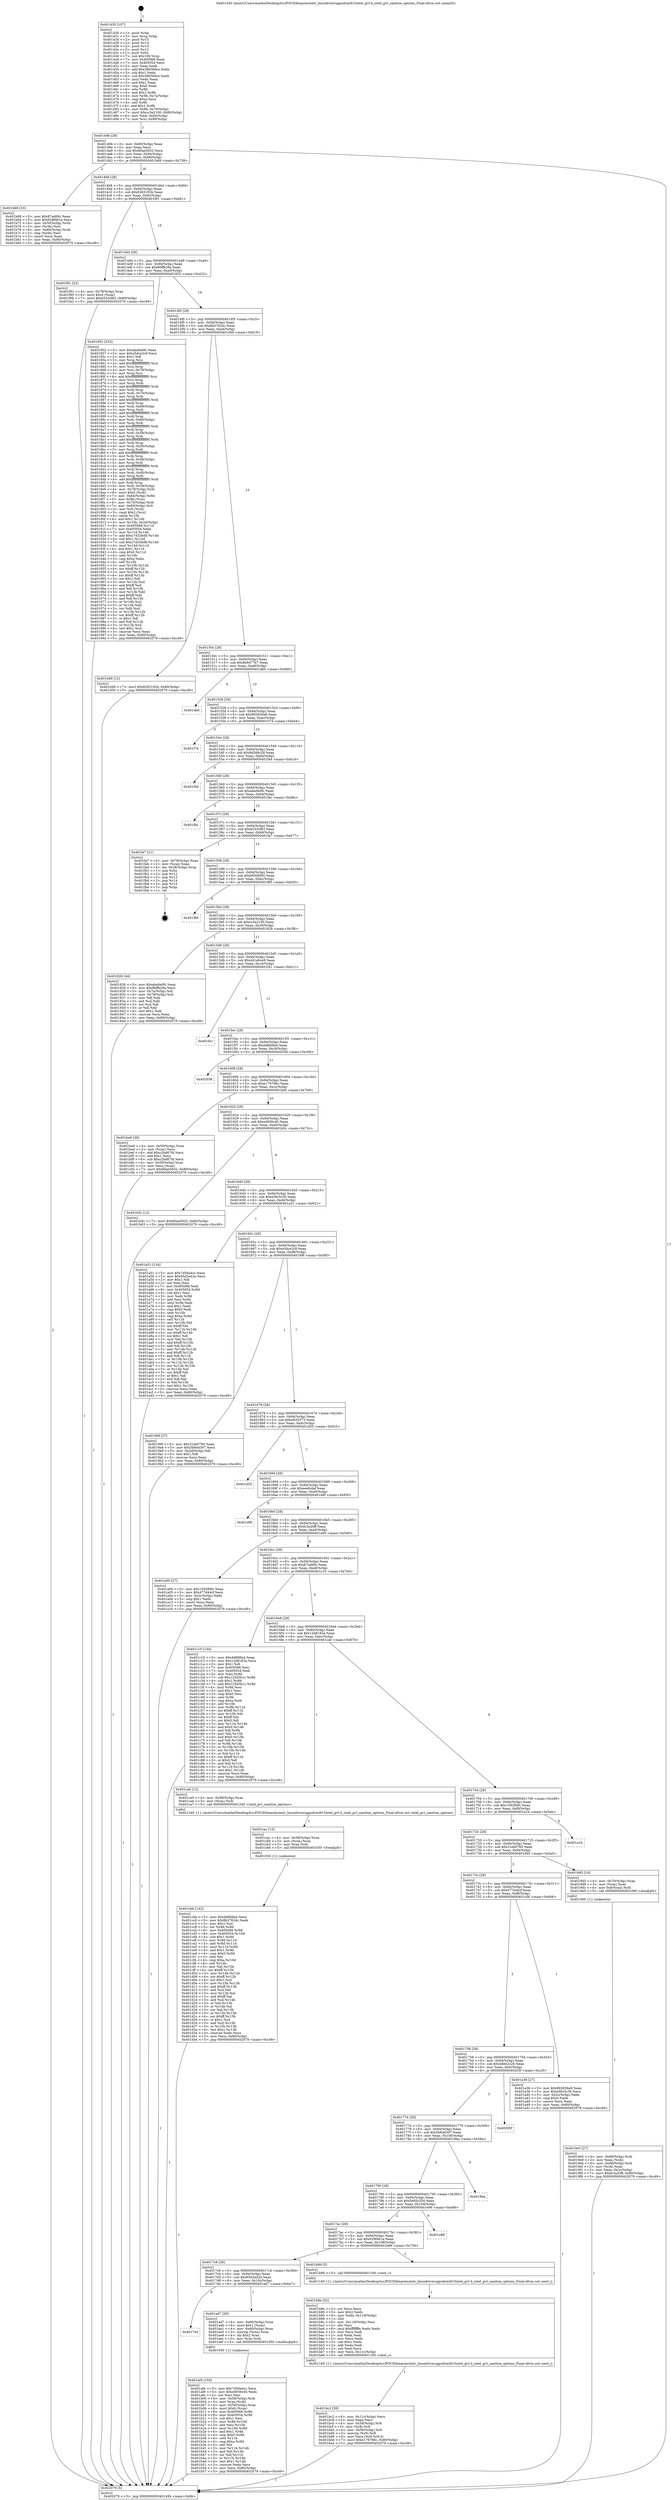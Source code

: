 digraph "0x401430" {
  label = "0x401430 (/mnt/c/Users/mathe/Desktop/tcc/POCII/binaries/extr_linuxdriversgpudrmi915intel_gvt.h_intel_gvt_sanitize_options_Final-ollvm.out::main(0))"
  labelloc = "t"
  node[shape=record]

  Entry [label="",width=0.3,height=0.3,shape=circle,fillcolor=black,style=filled]
  "0x40149b" [label="{
     0x40149b [29]\l
     | [instrs]\l
     &nbsp;&nbsp;0x40149b \<+3\>: mov -0x80(%rbp),%eax\l
     &nbsp;&nbsp;0x40149e \<+2\>: mov %eax,%ecx\l
     &nbsp;&nbsp;0x4014a0 \<+6\>: sub $0x80ae5932,%ecx\l
     &nbsp;&nbsp;0x4014a6 \<+6\>: mov %eax,-0x94(%rbp)\l
     &nbsp;&nbsp;0x4014ac \<+6\>: mov %ecx,-0x98(%rbp)\l
     &nbsp;&nbsp;0x4014b2 \<+6\>: je 0000000000401b68 \<main+0x738\>\l
  }"]
  "0x401b68" [label="{
     0x401b68 [33]\l
     | [instrs]\l
     &nbsp;&nbsp;0x401b68 \<+5\>: mov $0x87ad69c,%eax\l
     &nbsp;&nbsp;0x401b6d \<+5\>: mov $0x629f461a,%ecx\l
     &nbsp;&nbsp;0x401b72 \<+4\>: mov -0x50(%rbp),%rdx\l
     &nbsp;&nbsp;0x401b76 \<+2\>: mov (%rdx),%esi\l
     &nbsp;&nbsp;0x401b78 \<+4\>: mov -0x60(%rbp),%rdx\l
     &nbsp;&nbsp;0x401b7c \<+2\>: cmp (%rdx),%esi\l
     &nbsp;&nbsp;0x401b7e \<+3\>: cmovl %ecx,%eax\l
     &nbsp;&nbsp;0x401b81 \<+3\>: mov %eax,-0x80(%rbp)\l
     &nbsp;&nbsp;0x401b84 \<+5\>: jmp 0000000000402079 \<main+0xc49\>\l
  }"]
  "0x4014b8" [label="{
     0x4014b8 [28]\l
     | [instrs]\l
     &nbsp;&nbsp;0x4014b8 \<+5\>: jmp 00000000004014bd \<main+0x8d\>\l
     &nbsp;&nbsp;0x4014bd \<+6\>: mov -0x94(%rbp),%eax\l
     &nbsp;&nbsp;0x4014c3 \<+5\>: sub $0x8283192b,%eax\l
     &nbsp;&nbsp;0x4014c8 \<+6\>: mov %eax,-0x9c(%rbp)\l
     &nbsp;&nbsp;0x4014ce \<+6\>: je 0000000000401f91 \<main+0xb61\>\l
  }"]
  Exit [label="",width=0.3,height=0.3,shape=circle,fillcolor=black,style=filled,peripheries=2]
  "0x401f91" [label="{
     0x401f91 [22]\l
     | [instrs]\l
     &nbsp;&nbsp;0x401f91 \<+4\>: mov -0x78(%rbp),%rax\l
     &nbsp;&nbsp;0x401f95 \<+6\>: movl $0x0,(%rax)\l
     &nbsp;&nbsp;0x401f9b \<+7\>: movl $0xb533cf63,-0x80(%rbp)\l
     &nbsp;&nbsp;0x401fa2 \<+5\>: jmp 0000000000402079 \<main+0xc49\>\l
  }"]
  "0x4014d4" [label="{
     0x4014d4 [28]\l
     | [instrs]\l
     &nbsp;&nbsp;0x4014d4 \<+5\>: jmp 00000000004014d9 \<main+0xa9\>\l
     &nbsp;&nbsp;0x4014d9 \<+6\>: mov -0x94(%rbp),%eax\l
     &nbsp;&nbsp;0x4014df \<+5\>: sub $0x86ffb28a,%eax\l
     &nbsp;&nbsp;0x4014e4 \<+6\>: mov %eax,-0xa0(%rbp)\l
     &nbsp;&nbsp;0x4014ea \<+6\>: je 0000000000401852 \<main+0x422\>\l
  }"]
  "0x401cbb" [label="{
     0x401cbb [142]\l
     | [instrs]\l
     &nbsp;&nbsp;0x401cbb \<+5\>: mov $0xdd6fdfa4,%ecx\l
     &nbsp;&nbsp;0x401cc0 \<+5\>: mov $0x8b37624c,%edx\l
     &nbsp;&nbsp;0x401cc5 \<+3\>: mov $0x1,%sil\l
     &nbsp;&nbsp;0x401cc8 \<+3\>: xor %r8d,%r8d\l
     &nbsp;&nbsp;0x401ccb \<+8\>: mov 0x405068,%r9d\l
     &nbsp;&nbsp;0x401cd3 \<+8\>: mov 0x405054,%r10d\l
     &nbsp;&nbsp;0x401cdb \<+4\>: sub $0x1,%r8d\l
     &nbsp;&nbsp;0x401cdf \<+3\>: mov %r9d,%r11d\l
     &nbsp;&nbsp;0x401ce2 \<+3\>: add %r8d,%r11d\l
     &nbsp;&nbsp;0x401ce5 \<+4\>: imul %r11d,%r9d\l
     &nbsp;&nbsp;0x401ce9 \<+4\>: and $0x1,%r9d\l
     &nbsp;&nbsp;0x401ced \<+4\>: cmp $0x0,%r9d\l
     &nbsp;&nbsp;0x401cf1 \<+3\>: sete %bl\l
     &nbsp;&nbsp;0x401cf4 \<+4\>: cmp $0xa,%r10d\l
     &nbsp;&nbsp;0x401cf8 \<+4\>: setl %r14b\l
     &nbsp;&nbsp;0x401cfc \<+3\>: mov %bl,%r15b\l
     &nbsp;&nbsp;0x401cff \<+4\>: xor $0xff,%r15b\l
     &nbsp;&nbsp;0x401d03 \<+3\>: mov %r14b,%r12b\l
     &nbsp;&nbsp;0x401d06 \<+4\>: xor $0xff,%r12b\l
     &nbsp;&nbsp;0x401d0a \<+4\>: xor $0x1,%sil\l
     &nbsp;&nbsp;0x401d0e \<+3\>: mov %r15b,%r13b\l
     &nbsp;&nbsp;0x401d11 \<+4\>: and $0xff,%r13b\l
     &nbsp;&nbsp;0x401d15 \<+3\>: and %sil,%bl\l
     &nbsp;&nbsp;0x401d18 \<+3\>: mov %r12b,%al\l
     &nbsp;&nbsp;0x401d1b \<+2\>: and $0xff,%al\l
     &nbsp;&nbsp;0x401d1d \<+3\>: and %sil,%r14b\l
     &nbsp;&nbsp;0x401d20 \<+3\>: or %bl,%r13b\l
     &nbsp;&nbsp;0x401d23 \<+3\>: or %r14b,%al\l
     &nbsp;&nbsp;0x401d26 \<+3\>: xor %al,%r13b\l
     &nbsp;&nbsp;0x401d29 \<+3\>: or %r12b,%r15b\l
     &nbsp;&nbsp;0x401d2c \<+4\>: xor $0xff,%r15b\l
     &nbsp;&nbsp;0x401d30 \<+4\>: or $0x1,%sil\l
     &nbsp;&nbsp;0x401d34 \<+3\>: and %sil,%r15b\l
     &nbsp;&nbsp;0x401d37 \<+3\>: or %r15b,%r13b\l
     &nbsp;&nbsp;0x401d3a \<+4\>: test $0x1,%r13b\l
     &nbsp;&nbsp;0x401d3e \<+3\>: cmovne %edx,%ecx\l
     &nbsp;&nbsp;0x401d41 \<+3\>: mov %ecx,-0x80(%rbp)\l
     &nbsp;&nbsp;0x401d44 \<+5\>: jmp 0000000000402079 \<main+0xc49\>\l
  }"]
  "0x401852" [label="{
     0x401852 [333]\l
     | [instrs]\l
     &nbsp;&nbsp;0x401852 \<+5\>: mov $0xaba9a0fc,%eax\l
     &nbsp;&nbsp;0x401857 \<+5\>: mov $0xe5dce2c9,%ecx\l
     &nbsp;&nbsp;0x40185c \<+2\>: mov $0x1,%dl\l
     &nbsp;&nbsp;0x40185e \<+3\>: mov %rsp,%rsi\l
     &nbsp;&nbsp;0x401861 \<+4\>: add $0xfffffffffffffff0,%rsi\l
     &nbsp;&nbsp;0x401865 \<+3\>: mov %rsi,%rsp\l
     &nbsp;&nbsp;0x401868 \<+4\>: mov %rsi,-0x78(%rbp)\l
     &nbsp;&nbsp;0x40186c \<+3\>: mov %rsp,%rsi\l
     &nbsp;&nbsp;0x40186f \<+4\>: add $0xfffffffffffffff0,%rsi\l
     &nbsp;&nbsp;0x401873 \<+3\>: mov %rsi,%rsp\l
     &nbsp;&nbsp;0x401876 \<+3\>: mov %rsp,%rdi\l
     &nbsp;&nbsp;0x401879 \<+4\>: add $0xfffffffffffffff0,%rdi\l
     &nbsp;&nbsp;0x40187d \<+3\>: mov %rdi,%rsp\l
     &nbsp;&nbsp;0x401880 \<+4\>: mov %rdi,-0x70(%rbp)\l
     &nbsp;&nbsp;0x401884 \<+3\>: mov %rsp,%rdi\l
     &nbsp;&nbsp;0x401887 \<+4\>: add $0xfffffffffffffff0,%rdi\l
     &nbsp;&nbsp;0x40188b \<+3\>: mov %rdi,%rsp\l
     &nbsp;&nbsp;0x40188e \<+4\>: mov %rdi,-0x68(%rbp)\l
     &nbsp;&nbsp;0x401892 \<+3\>: mov %rsp,%rdi\l
     &nbsp;&nbsp;0x401895 \<+4\>: add $0xfffffffffffffff0,%rdi\l
     &nbsp;&nbsp;0x401899 \<+3\>: mov %rdi,%rsp\l
     &nbsp;&nbsp;0x40189c \<+4\>: mov %rdi,-0x60(%rbp)\l
     &nbsp;&nbsp;0x4018a0 \<+3\>: mov %rsp,%rdi\l
     &nbsp;&nbsp;0x4018a3 \<+4\>: add $0xfffffffffffffff0,%rdi\l
     &nbsp;&nbsp;0x4018a7 \<+3\>: mov %rdi,%rsp\l
     &nbsp;&nbsp;0x4018aa \<+4\>: mov %rdi,-0x58(%rbp)\l
     &nbsp;&nbsp;0x4018ae \<+3\>: mov %rsp,%rdi\l
     &nbsp;&nbsp;0x4018b1 \<+4\>: add $0xfffffffffffffff0,%rdi\l
     &nbsp;&nbsp;0x4018b5 \<+3\>: mov %rdi,%rsp\l
     &nbsp;&nbsp;0x4018b8 \<+4\>: mov %rdi,-0x50(%rbp)\l
     &nbsp;&nbsp;0x4018bc \<+3\>: mov %rsp,%rdi\l
     &nbsp;&nbsp;0x4018bf \<+4\>: add $0xfffffffffffffff0,%rdi\l
     &nbsp;&nbsp;0x4018c3 \<+3\>: mov %rdi,%rsp\l
     &nbsp;&nbsp;0x4018c6 \<+4\>: mov %rdi,-0x48(%rbp)\l
     &nbsp;&nbsp;0x4018ca \<+3\>: mov %rsp,%rdi\l
     &nbsp;&nbsp;0x4018cd \<+4\>: add $0xfffffffffffffff0,%rdi\l
     &nbsp;&nbsp;0x4018d1 \<+3\>: mov %rdi,%rsp\l
     &nbsp;&nbsp;0x4018d4 \<+4\>: mov %rdi,-0x40(%rbp)\l
     &nbsp;&nbsp;0x4018d8 \<+3\>: mov %rsp,%rdi\l
     &nbsp;&nbsp;0x4018db \<+4\>: add $0xfffffffffffffff0,%rdi\l
     &nbsp;&nbsp;0x4018df \<+3\>: mov %rdi,%rsp\l
     &nbsp;&nbsp;0x4018e2 \<+4\>: mov %rdi,-0x38(%rbp)\l
     &nbsp;&nbsp;0x4018e6 \<+4\>: mov -0x78(%rbp),%rdi\l
     &nbsp;&nbsp;0x4018ea \<+6\>: movl $0x0,(%rdi)\l
     &nbsp;&nbsp;0x4018f0 \<+7\>: mov -0x84(%rbp),%r8d\l
     &nbsp;&nbsp;0x4018f7 \<+3\>: mov %r8d,(%rsi)\l
     &nbsp;&nbsp;0x4018fa \<+4\>: mov -0x70(%rbp),%rdi\l
     &nbsp;&nbsp;0x4018fe \<+7\>: mov -0x90(%rbp),%r9\l
     &nbsp;&nbsp;0x401905 \<+3\>: mov %r9,(%rdi)\l
     &nbsp;&nbsp;0x401908 \<+3\>: cmpl $0x2,(%rsi)\l
     &nbsp;&nbsp;0x40190b \<+4\>: setne %r10b\l
     &nbsp;&nbsp;0x40190f \<+4\>: and $0x1,%r10b\l
     &nbsp;&nbsp;0x401913 \<+4\>: mov %r10b,-0x2d(%rbp)\l
     &nbsp;&nbsp;0x401917 \<+8\>: mov 0x405068,%r11d\l
     &nbsp;&nbsp;0x40191f \<+7\>: mov 0x405054,%ebx\l
     &nbsp;&nbsp;0x401926 \<+3\>: mov %r11d,%r14d\l
     &nbsp;&nbsp;0x401929 \<+7\>: add $0xc7d33bd8,%r14d\l
     &nbsp;&nbsp;0x401930 \<+4\>: sub $0x1,%r14d\l
     &nbsp;&nbsp;0x401934 \<+7\>: sub $0xc7d33bd8,%r14d\l
     &nbsp;&nbsp;0x40193b \<+4\>: imul %r14d,%r11d\l
     &nbsp;&nbsp;0x40193f \<+4\>: and $0x1,%r11d\l
     &nbsp;&nbsp;0x401943 \<+4\>: cmp $0x0,%r11d\l
     &nbsp;&nbsp;0x401947 \<+4\>: sete %r10b\l
     &nbsp;&nbsp;0x40194b \<+3\>: cmp $0xa,%ebx\l
     &nbsp;&nbsp;0x40194e \<+4\>: setl %r15b\l
     &nbsp;&nbsp;0x401952 \<+3\>: mov %r10b,%r12b\l
     &nbsp;&nbsp;0x401955 \<+4\>: xor $0xff,%r12b\l
     &nbsp;&nbsp;0x401959 \<+3\>: mov %r15b,%r13b\l
     &nbsp;&nbsp;0x40195c \<+4\>: xor $0xff,%r13b\l
     &nbsp;&nbsp;0x401960 \<+3\>: xor $0x1,%dl\l
     &nbsp;&nbsp;0x401963 \<+3\>: mov %r12b,%sil\l
     &nbsp;&nbsp;0x401966 \<+4\>: and $0xff,%sil\l
     &nbsp;&nbsp;0x40196a \<+3\>: and %dl,%r10b\l
     &nbsp;&nbsp;0x40196d \<+3\>: mov %r13b,%dil\l
     &nbsp;&nbsp;0x401970 \<+4\>: and $0xff,%dil\l
     &nbsp;&nbsp;0x401974 \<+3\>: and %dl,%r15b\l
     &nbsp;&nbsp;0x401977 \<+3\>: or %r10b,%sil\l
     &nbsp;&nbsp;0x40197a \<+3\>: or %r15b,%dil\l
     &nbsp;&nbsp;0x40197d \<+3\>: xor %dil,%sil\l
     &nbsp;&nbsp;0x401980 \<+3\>: or %r13b,%r12b\l
     &nbsp;&nbsp;0x401983 \<+4\>: xor $0xff,%r12b\l
     &nbsp;&nbsp;0x401987 \<+3\>: or $0x1,%dl\l
     &nbsp;&nbsp;0x40198a \<+3\>: and %dl,%r12b\l
     &nbsp;&nbsp;0x40198d \<+3\>: or %r12b,%sil\l
     &nbsp;&nbsp;0x401990 \<+4\>: test $0x1,%sil\l
     &nbsp;&nbsp;0x401994 \<+3\>: cmovne %ecx,%eax\l
     &nbsp;&nbsp;0x401997 \<+3\>: mov %eax,-0x80(%rbp)\l
     &nbsp;&nbsp;0x40199a \<+5\>: jmp 0000000000402079 \<main+0xc49\>\l
  }"]
  "0x4014f0" [label="{
     0x4014f0 [28]\l
     | [instrs]\l
     &nbsp;&nbsp;0x4014f0 \<+5\>: jmp 00000000004014f5 \<main+0xc5\>\l
     &nbsp;&nbsp;0x4014f5 \<+6\>: mov -0x94(%rbp),%eax\l
     &nbsp;&nbsp;0x4014fb \<+5\>: sub $0x8b37624c,%eax\l
     &nbsp;&nbsp;0x401500 \<+6\>: mov %eax,-0xa4(%rbp)\l
     &nbsp;&nbsp;0x401506 \<+6\>: je 0000000000401d49 \<main+0x919\>\l
  }"]
  "0x401cac" [label="{
     0x401cac [15]\l
     | [instrs]\l
     &nbsp;&nbsp;0x401cac \<+4\>: mov -0x58(%rbp),%rax\l
     &nbsp;&nbsp;0x401cb0 \<+3\>: mov (%rax),%rax\l
     &nbsp;&nbsp;0x401cb3 \<+3\>: mov %rax,%rdi\l
     &nbsp;&nbsp;0x401cb6 \<+5\>: call 0000000000401030 \<free@plt\>\l
     | [calls]\l
     &nbsp;&nbsp;0x401030 \{1\} (unknown)\l
  }"]
  "0x401d49" [label="{
     0x401d49 [12]\l
     | [instrs]\l
     &nbsp;&nbsp;0x401d49 \<+7\>: movl $0x8283192b,-0x80(%rbp)\l
     &nbsp;&nbsp;0x401d50 \<+5\>: jmp 0000000000402079 \<main+0xc49\>\l
  }"]
  "0x40150c" [label="{
     0x40150c [28]\l
     | [instrs]\l
     &nbsp;&nbsp;0x40150c \<+5\>: jmp 0000000000401511 \<main+0xe1\>\l
     &nbsp;&nbsp;0x401511 \<+6\>: mov -0x94(%rbp),%eax\l
     &nbsp;&nbsp;0x401517 \<+5\>: sub $0x8e9d77b7,%eax\l
     &nbsp;&nbsp;0x40151c \<+6\>: mov %eax,-0xa8(%rbp)\l
     &nbsp;&nbsp;0x401522 \<+6\>: je 0000000000401db0 \<main+0x980\>\l
  }"]
  "0x401bc2" [label="{
     0x401bc2 [39]\l
     | [instrs]\l
     &nbsp;&nbsp;0x401bc2 \<+6\>: mov -0x11c(%rbp),%ecx\l
     &nbsp;&nbsp;0x401bc8 \<+3\>: imul %eax,%ecx\l
     &nbsp;&nbsp;0x401bcb \<+4\>: mov -0x58(%rbp),%r8\l
     &nbsp;&nbsp;0x401bcf \<+3\>: mov (%r8),%r8\l
     &nbsp;&nbsp;0x401bd2 \<+4\>: mov -0x50(%rbp),%r9\l
     &nbsp;&nbsp;0x401bd6 \<+3\>: movslq (%r9),%r9\l
     &nbsp;&nbsp;0x401bd9 \<+4\>: mov %ecx,(%r8,%r9,4)\l
     &nbsp;&nbsp;0x401bdd \<+7\>: movl $0xe176786c,-0x80(%rbp)\l
     &nbsp;&nbsp;0x401be4 \<+5\>: jmp 0000000000402079 \<main+0xc49\>\l
  }"]
  "0x401db0" [label="{
     0x401db0\l
  }", style=dashed]
  "0x401528" [label="{
     0x401528 [28]\l
     | [instrs]\l
     &nbsp;&nbsp;0x401528 \<+5\>: jmp 000000000040152d \<main+0xfd\>\l
     &nbsp;&nbsp;0x40152d \<+6\>: mov -0x94(%rbp),%eax\l
     &nbsp;&nbsp;0x401533 \<+5\>: sub $0x992836a9,%eax\l
     &nbsp;&nbsp;0x401538 \<+6\>: mov %eax,-0xac(%rbp)\l
     &nbsp;&nbsp;0x40153e \<+6\>: je 0000000000401f74 \<main+0xb44\>\l
  }"]
  "0x401b8e" [label="{
     0x401b8e [52]\l
     | [instrs]\l
     &nbsp;&nbsp;0x401b8e \<+2\>: xor %ecx,%ecx\l
     &nbsp;&nbsp;0x401b90 \<+5\>: mov $0x2,%edx\l
     &nbsp;&nbsp;0x401b95 \<+6\>: mov %edx,-0x118(%rbp)\l
     &nbsp;&nbsp;0x401b9b \<+1\>: cltd\l
     &nbsp;&nbsp;0x401b9c \<+6\>: mov -0x118(%rbp),%esi\l
     &nbsp;&nbsp;0x401ba2 \<+2\>: idiv %esi\l
     &nbsp;&nbsp;0x401ba4 \<+6\>: imul $0xfffffffe,%edx,%edx\l
     &nbsp;&nbsp;0x401baa \<+2\>: mov %ecx,%edi\l
     &nbsp;&nbsp;0x401bac \<+2\>: sub %edx,%edi\l
     &nbsp;&nbsp;0x401bae \<+2\>: mov %ecx,%edx\l
     &nbsp;&nbsp;0x401bb0 \<+3\>: sub $0x1,%edx\l
     &nbsp;&nbsp;0x401bb3 \<+2\>: add %edx,%edi\l
     &nbsp;&nbsp;0x401bb5 \<+2\>: sub %edi,%ecx\l
     &nbsp;&nbsp;0x401bb7 \<+6\>: mov %ecx,-0x11c(%rbp)\l
     &nbsp;&nbsp;0x401bbd \<+5\>: call 0000000000401160 \<next_i\>\l
     | [calls]\l
     &nbsp;&nbsp;0x401160 \{1\} (/mnt/c/Users/mathe/Desktop/tcc/POCII/binaries/extr_linuxdriversgpudrmi915intel_gvt.h_intel_gvt_sanitize_options_Final-ollvm.out::next_i)\l
  }"]
  "0x401f74" [label="{
     0x401f74\l
  }", style=dashed]
  "0x401544" [label="{
     0x401544 [28]\l
     | [instrs]\l
     &nbsp;&nbsp;0x401544 \<+5\>: jmp 0000000000401549 \<main+0x119\>\l
     &nbsp;&nbsp;0x401549 \<+6\>: mov -0x94(%rbp),%eax\l
     &nbsp;&nbsp;0x40154f \<+5\>: sub $0x9d268c28,%eax\l
     &nbsp;&nbsp;0x401554 \<+6\>: mov %eax,-0xb0(%rbp)\l
     &nbsp;&nbsp;0x40155a \<+6\>: je 0000000000401f4d \<main+0xb1d\>\l
  }"]
  "0x401af4" [label="{
     0x401af4 [104]\l
     | [instrs]\l
     &nbsp;&nbsp;0x401af4 \<+5\>: mov $0x7d56a4cc,%ecx\l
     &nbsp;&nbsp;0x401af9 \<+5\>: mov $0xe4936c40,%edx\l
     &nbsp;&nbsp;0x401afe \<+2\>: xor %esi,%esi\l
     &nbsp;&nbsp;0x401b00 \<+4\>: mov -0x58(%rbp),%rdi\l
     &nbsp;&nbsp;0x401b04 \<+3\>: mov %rax,(%rdi)\l
     &nbsp;&nbsp;0x401b07 \<+4\>: mov -0x50(%rbp),%rax\l
     &nbsp;&nbsp;0x401b0b \<+6\>: movl $0x0,(%rax)\l
     &nbsp;&nbsp;0x401b11 \<+8\>: mov 0x405068,%r8d\l
     &nbsp;&nbsp;0x401b19 \<+8\>: mov 0x405054,%r9d\l
     &nbsp;&nbsp;0x401b21 \<+3\>: sub $0x1,%esi\l
     &nbsp;&nbsp;0x401b24 \<+3\>: mov %r8d,%r10d\l
     &nbsp;&nbsp;0x401b27 \<+3\>: add %esi,%r10d\l
     &nbsp;&nbsp;0x401b2a \<+4\>: imul %r10d,%r8d\l
     &nbsp;&nbsp;0x401b2e \<+4\>: and $0x1,%r8d\l
     &nbsp;&nbsp;0x401b32 \<+4\>: cmp $0x0,%r8d\l
     &nbsp;&nbsp;0x401b36 \<+4\>: sete %r11b\l
     &nbsp;&nbsp;0x401b3a \<+4\>: cmp $0xa,%r9d\l
     &nbsp;&nbsp;0x401b3e \<+3\>: setl %bl\l
     &nbsp;&nbsp;0x401b41 \<+3\>: mov %r11b,%r14b\l
     &nbsp;&nbsp;0x401b44 \<+3\>: and %bl,%r14b\l
     &nbsp;&nbsp;0x401b47 \<+3\>: xor %bl,%r11b\l
     &nbsp;&nbsp;0x401b4a \<+3\>: or %r11b,%r14b\l
     &nbsp;&nbsp;0x401b4d \<+4\>: test $0x1,%r14b\l
     &nbsp;&nbsp;0x401b51 \<+3\>: cmovne %edx,%ecx\l
     &nbsp;&nbsp;0x401b54 \<+3\>: mov %ecx,-0x80(%rbp)\l
     &nbsp;&nbsp;0x401b57 \<+5\>: jmp 0000000000402079 \<main+0xc49\>\l
  }"]
  "0x401f4d" [label="{
     0x401f4d\l
  }", style=dashed]
  "0x401560" [label="{
     0x401560 [28]\l
     | [instrs]\l
     &nbsp;&nbsp;0x401560 \<+5\>: jmp 0000000000401565 \<main+0x135\>\l
     &nbsp;&nbsp;0x401565 \<+6\>: mov -0x94(%rbp),%eax\l
     &nbsp;&nbsp;0x40156b \<+5\>: sub $0xaba9a0fc,%eax\l
     &nbsp;&nbsp;0x401570 \<+6\>: mov %eax,-0xb4(%rbp)\l
     &nbsp;&nbsp;0x401576 \<+6\>: je 0000000000401fbc \<main+0xb8c\>\l
  }"]
  "0x4017e4" [label="{
     0x4017e4\l
  }", style=dashed]
  "0x401fbc" [label="{
     0x401fbc\l
  }", style=dashed]
  "0x40157c" [label="{
     0x40157c [28]\l
     | [instrs]\l
     &nbsp;&nbsp;0x40157c \<+5\>: jmp 0000000000401581 \<main+0x151\>\l
     &nbsp;&nbsp;0x401581 \<+6\>: mov -0x94(%rbp),%eax\l
     &nbsp;&nbsp;0x401587 \<+5\>: sub $0xb533cf63,%eax\l
     &nbsp;&nbsp;0x40158c \<+6\>: mov %eax,-0xb8(%rbp)\l
     &nbsp;&nbsp;0x401592 \<+6\>: je 0000000000401fa7 \<main+0xb77\>\l
  }"]
  "0x401ad7" [label="{
     0x401ad7 [29]\l
     | [instrs]\l
     &nbsp;&nbsp;0x401ad7 \<+4\>: mov -0x60(%rbp),%rax\l
     &nbsp;&nbsp;0x401adb \<+6\>: movl $0x1,(%rax)\l
     &nbsp;&nbsp;0x401ae1 \<+4\>: mov -0x60(%rbp),%rax\l
     &nbsp;&nbsp;0x401ae5 \<+3\>: movslq (%rax),%rax\l
     &nbsp;&nbsp;0x401ae8 \<+4\>: shl $0x2,%rax\l
     &nbsp;&nbsp;0x401aec \<+3\>: mov %rax,%rdi\l
     &nbsp;&nbsp;0x401aef \<+5\>: call 0000000000401050 \<malloc@plt\>\l
     | [calls]\l
     &nbsp;&nbsp;0x401050 \{1\} (unknown)\l
  }"]
  "0x401fa7" [label="{
     0x401fa7 [21]\l
     | [instrs]\l
     &nbsp;&nbsp;0x401fa7 \<+4\>: mov -0x78(%rbp),%rax\l
     &nbsp;&nbsp;0x401fab \<+2\>: mov (%rax),%eax\l
     &nbsp;&nbsp;0x401fad \<+4\>: lea -0x28(%rbp),%rsp\l
     &nbsp;&nbsp;0x401fb1 \<+1\>: pop %rbx\l
     &nbsp;&nbsp;0x401fb2 \<+2\>: pop %r12\l
     &nbsp;&nbsp;0x401fb4 \<+2\>: pop %r13\l
     &nbsp;&nbsp;0x401fb6 \<+2\>: pop %r14\l
     &nbsp;&nbsp;0x401fb8 \<+2\>: pop %r15\l
     &nbsp;&nbsp;0x401fba \<+1\>: pop %rbp\l
     &nbsp;&nbsp;0x401fbb \<+1\>: ret\l
  }"]
  "0x401598" [label="{
     0x401598 [28]\l
     | [instrs]\l
     &nbsp;&nbsp;0x401598 \<+5\>: jmp 000000000040159d \<main+0x16d\>\l
     &nbsp;&nbsp;0x40159d \<+6\>: mov -0x94(%rbp),%eax\l
     &nbsp;&nbsp;0x4015a3 \<+5\>: sub $0xb93f4992,%eax\l
     &nbsp;&nbsp;0x4015a8 \<+6\>: mov %eax,-0xbc(%rbp)\l
     &nbsp;&nbsp;0x4015ae \<+6\>: je 0000000000401f80 \<main+0xb50\>\l
  }"]
  "0x4017c8" [label="{
     0x4017c8 [28]\l
     | [instrs]\l
     &nbsp;&nbsp;0x4017c8 \<+5\>: jmp 00000000004017cd \<main+0x39d\>\l
     &nbsp;&nbsp;0x4017cd \<+6\>: mov -0x94(%rbp),%eax\l
     &nbsp;&nbsp;0x4017d3 \<+5\>: sub $0x65d3a42e,%eax\l
     &nbsp;&nbsp;0x4017d8 \<+6\>: mov %eax,-0x10c(%rbp)\l
     &nbsp;&nbsp;0x4017de \<+6\>: je 0000000000401ad7 \<main+0x6a7\>\l
  }"]
  "0x401f80" [label="{
     0x401f80\l
  }", style=dashed]
  "0x4015b4" [label="{
     0x4015b4 [28]\l
     | [instrs]\l
     &nbsp;&nbsp;0x4015b4 \<+5\>: jmp 00000000004015b9 \<main+0x189\>\l
     &nbsp;&nbsp;0x4015b9 \<+6\>: mov -0x94(%rbp),%eax\l
     &nbsp;&nbsp;0x4015bf \<+5\>: sub $0xcc3e2100,%eax\l
     &nbsp;&nbsp;0x4015c4 \<+6\>: mov %eax,-0xc0(%rbp)\l
     &nbsp;&nbsp;0x4015ca \<+6\>: je 0000000000401826 \<main+0x3f6\>\l
  }"]
  "0x401b89" [label="{
     0x401b89 [5]\l
     | [instrs]\l
     &nbsp;&nbsp;0x401b89 \<+5\>: call 0000000000401160 \<next_i\>\l
     | [calls]\l
     &nbsp;&nbsp;0x401160 \{1\} (/mnt/c/Users/mathe/Desktop/tcc/POCII/binaries/extr_linuxdriversgpudrmi915intel_gvt.h_intel_gvt_sanitize_options_Final-ollvm.out::next_i)\l
  }"]
  "0x401826" [label="{
     0x401826 [44]\l
     | [instrs]\l
     &nbsp;&nbsp;0x401826 \<+5\>: mov $0xaba9a0fc,%eax\l
     &nbsp;&nbsp;0x40182b \<+5\>: mov $0x86ffb28a,%ecx\l
     &nbsp;&nbsp;0x401830 \<+3\>: mov -0x7a(%rbp),%dl\l
     &nbsp;&nbsp;0x401833 \<+4\>: mov -0x79(%rbp),%sil\l
     &nbsp;&nbsp;0x401837 \<+3\>: mov %dl,%dil\l
     &nbsp;&nbsp;0x40183a \<+3\>: and %sil,%dil\l
     &nbsp;&nbsp;0x40183d \<+3\>: xor %sil,%dl\l
     &nbsp;&nbsp;0x401840 \<+3\>: or %dl,%dil\l
     &nbsp;&nbsp;0x401843 \<+4\>: test $0x1,%dil\l
     &nbsp;&nbsp;0x401847 \<+3\>: cmovne %ecx,%eax\l
     &nbsp;&nbsp;0x40184a \<+3\>: mov %eax,-0x80(%rbp)\l
     &nbsp;&nbsp;0x40184d \<+5\>: jmp 0000000000402079 \<main+0xc49\>\l
  }"]
  "0x4015d0" [label="{
     0x4015d0 [28]\l
     | [instrs]\l
     &nbsp;&nbsp;0x4015d0 \<+5\>: jmp 00000000004015d5 \<main+0x1a5\>\l
     &nbsp;&nbsp;0x4015d5 \<+6\>: mov -0x94(%rbp),%eax\l
     &nbsp;&nbsp;0x4015db \<+5\>: sub $0xd41e6ce9,%eax\l
     &nbsp;&nbsp;0x4015e0 \<+6\>: mov %eax,-0xc4(%rbp)\l
     &nbsp;&nbsp;0x4015e6 \<+6\>: je 0000000000401f41 \<main+0xb11\>\l
  }"]
  "0x402079" [label="{
     0x402079 [5]\l
     | [instrs]\l
     &nbsp;&nbsp;0x402079 \<+5\>: jmp 000000000040149b \<main+0x6b\>\l
  }"]
  "0x401430" [label="{
     0x401430 [107]\l
     | [instrs]\l
     &nbsp;&nbsp;0x401430 \<+1\>: push %rbp\l
     &nbsp;&nbsp;0x401431 \<+3\>: mov %rsp,%rbp\l
     &nbsp;&nbsp;0x401434 \<+2\>: push %r15\l
     &nbsp;&nbsp;0x401436 \<+2\>: push %r14\l
     &nbsp;&nbsp;0x401438 \<+2\>: push %r13\l
     &nbsp;&nbsp;0x40143a \<+2\>: push %r12\l
     &nbsp;&nbsp;0x40143c \<+1\>: push %rbx\l
     &nbsp;&nbsp;0x40143d \<+7\>: sub $0x108,%rsp\l
     &nbsp;&nbsp;0x401444 \<+7\>: mov 0x405068,%eax\l
     &nbsp;&nbsp;0x40144b \<+7\>: mov 0x405054,%ecx\l
     &nbsp;&nbsp;0x401452 \<+2\>: mov %eax,%edx\l
     &nbsp;&nbsp;0x401454 \<+6\>: add $0x38836dce,%edx\l
     &nbsp;&nbsp;0x40145a \<+3\>: sub $0x1,%edx\l
     &nbsp;&nbsp;0x40145d \<+6\>: sub $0x38836dce,%edx\l
     &nbsp;&nbsp;0x401463 \<+3\>: imul %edx,%eax\l
     &nbsp;&nbsp;0x401466 \<+3\>: and $0x1,%eax\l
     &nbsp;&nbsp;0x401469 \<+3\>: cmp $0x0,%eax\l
     &nbsp;&nbsp;0x40146c \<+4\>: sete %r8b\l
     &nbsp;&nbsp;0x401470 \<+4\>: and $0x1,%r8b\l
     &nbsp;&nbsp;0x401474 \<+4\>: mov %r8b,-0x7a(%rbp)\l
     &nbsp;&nbsp;0x401478 \<+3\>: cmp $0xa,%ecx\l
     &nbsp;&nbsp;0x40147b \<+4\>: setl %r8b\l
     &nbsp;&nbsp;0x40147f \<+4\>: and $0x1,%r8b\l
     &nbsp;&nbsp;0x401483 \<+4\>: mov %r8b,-0x79(%rbp)\l
     &nbsp;&nbsp;0x401487 \<+7\>: movl $0xcc3e2100,-0x80(%rbp)\l
     &nbsp;&nbsp;0x40148e \<+6\>: mov %edi,-0x84(%rbp)\l
     &nbsp;&nbsp;0x401494 \<+7\>: mov %rsi,-0x90(%rbp)\l
  }"]
  "0x4017ac" [label="{
     0x4017ac [28]\l
     | [instrs]\l
     &nbsp;&nbsp;0x4017ac \<+5\>: jmp 00000000004017b1 \<main+0x381\>\l
     &nbsp;&nbsp;0x4017b1 \<+6\>: mov -0x94(%rbp),%eax\l
     &nbsp;&nbsp;0x4017b7 \<+5\>: sub $0x629f461a,%eax\l
     &nbsp;&nbsp;0x4017bc \<+6\>: mov %eax,-0x108(%rbp)\l
     &nbsp;&nbsp;0x4017c2 \<+6\>: je 0000000000401b89 \<main+0x759\>\l
  }"]
  "0x401e96" [label="{
     0x401e96\l
  }", style=dashed]
  "0x401f41" [label="{
     0x401f41\l
  }", style=dashed]
  "0x4015ec" [label="{
     0x4015ec [28]\l
     | [instrs]\l
     &nbsp;&nbsp;0x4015ec \<+5\>: jmp 00000000004015f1 \<main+0x1c1\>\l
     &nbsp;&nbsp;0x4015f1 \<+6\>: mov -0x94(%rbp),%eax\l
     &nbsp;&nbsp;0x4015f7 \<+5\>: sub $0xdd6fdfa4,%eax\l
     &nbsp;&nbsp;0x4015fc \<+6\>: mov %eax,-0xc8(%rbp)\l
     &nbsp;&nbsp;0x401602 \<+6\>: je 0000000000402038 \<main+0xc08\>\l
  }"]
  "0x401790" [label="{
     0x401790 [28]\l
     | [instrs]\l
     &nbsp;&nbsp;0x401790 \<+5\>: jmp 0000000000401795 \<main+0x365\>\l
     &nbsp;&nbsp;0x401795 \<+6\>: mov -0x94(%rbp),%eax\l
     &nbsp;&nbsp;0x40179b \<+5\>: sub $0x5e85c554,%eax\l
     &nbsp;&nbsp;0x4017a0 \<+6\>: mov %eax,-0x104(%rbp)\l
     &nbsp;&nbsp;0x4017a6 \<+6\>: je 0000000000401e96 \<main+0xa66\>\l
  }"]
  "0x402038" [label="{
     0x402038\l
  }", style=dashed]
  "0x401608" [label="{
     0x401608 [28]\l
     | [instrs]\l
     &nbsp;&nbsp;0x401608 \<+5\>: jmp 000000000040160d \<main+0x1dd\>\l
     &nbsp;&nbsp;0x40160d \<+6\>: mov -0x94(%rbp),%eax\l
     &nbsp;&nbsp;0x401613 \<+5\>: sub $0xe176786c,%eax\l
     &nbsp;&nbsp;0x401618 \<+6\>: mov %eax,-0xcc(%rbp)\l
     &nbsp;&nbsp;0x40161e \<+6\>: je 0000000000401be9 \<main+0x7b9\>\l
  }"]
  "0x4019ba" [label="{
     0x4019ba\l
  }", style=dashed]
  "0x401be9" [label="{
     0x401be9 [39]\l
     | [instrs]\l
     &nbsp;&nbsp;0x401be9 \<+4\>: mov -0x50(%rbp),%rax\l
     &nbsp;&nbsp;0x401bed \<+2\>: mov (%rax),%ecx\l
     &nbsp;&nbsp;0x401bef \<+6\>: add $0xc2bd67fd,%ecx\l
     &nbsp;&nbsp;0x401bf5 \<+3\>: add $0x1,%ecx\l
     &nbsp;&nbsp;0x401bf8 \<+6\>: sub $0xc2bd67fd,%ecx\l
     &nbsp;&nbsp;0x401bfe \<+4\>: mov -0x50(%rbp),%rax\l
     &nbsp;&nbsp;0x401c02 \<+2\>: mov %ecx,(%rax)\l
     &nbsp;&nbsp;0x401c04 \<+7\>: movl $0x80ae5932,-0x80(%rbp)\l
     &nbsp;&nbsp;0x401c0b \<+5\>: jmp 0000000000402079 \<main+0xc49\>\l
  }"]
  "0x401624" [label="{
     0x401624 [28]\l
     | [instrs]\l
     &nbsp;&nbsp;0x401624 \<+5\>: jmp 0000000000401629 \<main+0x1f9\>\l
     &nbsp;&nbsp;0x401629 \<+6\>: mov -0x94(%rbp),%eax\l
     &nbsp;&nbsp;0x40162f \<+5\>: sub $0xe4936c40,%eax\l
     &nbsp;&nbsp;0x401634 \<+6\>: mov %eax,-0xd0(%rbp)\l
     &nbsp;&nbsp;0x40163a \<+6\>: je 0000000000401b5c \<main+0x72c\>\l
  }"]
  "0x401774" [label="{
     0x401774 [28]\l
     | [instrs]\l
     &nbsp;&nbsp;0x401774 \<+5\>: jmp 0000000000401779 \<main+0x349\>\l
     &nbsp;&nbsp;0x401779 \<+6\>: mov -0x94(%rbp),%eax\l
     &nbsp;&nbsp;0x40177f \<+5\>: sub $0x5b84d307,%eax\l
     &nbsp;&nbsp;0x401784 \<+6\>: mov %eax,-0x100(%rbp)\l
     &nbsp;&nbsp;0x40178a \<+6\>: je 00000000004019ba \<main+0x58a\>\l
  }"]
  "0x401b5c" [label="{
     0x401b5c [12]\l
     | [instrs]\l
     &nbsp;&nbsp;0x401b5c \<+7\>: movl $0x80ae5932,-0x80(%rbp)\l
     &nbsp;&nbsp;0x401b63 \<+5\>: jmp 0000000000402079 \<main+0xc49\>\l
  }"]
  "0x401640" [label="{
     0x401640 [28]\l
     | [instrs]\l
     &nbsp;&nbsp;0x401640 \<+5\>: jmp 0000000000401645 \<main+0x215\>\l
     &nbsp;&nbsp;0x401645 \<+6\>: mov -0x94(%rbp),%eax\l
     &nbsp;&nbsp;0x40164b \<+5\>: sub $0xe58c5c30,%eax\l
     &nbsp;&nbsp;0x401650 \<+6\>: mov %eax,-0xd4(%rbp)\l
     &nbsp;&nbsp;0x401656 \<+6\>: je 0000000000401a51 \<main+0x621\>\l
  }"]
  "0x40205f" [label="{
     0x40205f\l
  }", style=dashed]
  "0x401a51" [label="{
     0x401a51 [134]\l
     | [instrs]\l
     &nbsp;&nbsp;0x401a51 \<+5\>: mov $0x7d56a4cc,%eax\l
     &nbsp;&nbsp;0x401a56 \<+5\>: mov $0x65d3a42e,%ecx\l
     &nbsp;&nbsp;0x401a5b \<+2\>: mov $0x1,%dl\l
     &nbsp;&nbsp;0x401a5d \<+2\>: xor %esi,%esi\l
     &nbsp;&nbsp;0x401a5f \<+7\>: mov 0x405068,%edi\l
     &nbsp;&nbsp;0x401a66 \<+8\>: mov 0x405054,%r8d\l
     &nbsp;&nbsp;0x401a6e \<+3\>: sub $0x1,%esi\l
     &nbsp;&nbsp;0x401a71 \<+3\>: mov %edi,%r9d\l
     &nbsp;&nbsp;0x401a74 \<+3\>: add %esi,%r9d\l
     &nbsp;&nbsp;0x401a77 \<+4\>: imul %r9d,%edi\l
     &nbsp;&nbsp;0x401a7b \<+3\>: and $0x1,%edi\l
     &nbsp;&nbsp;0x401a7e \<+3\>: cmp $0x0,%edi\l
     &nbsp;&nbsp;0x401a81 \<+4\>: sete %r10b\l
     &nbsp;&nbsp;0x401a85 \<+4\>: cmp $0xa,%r8d\l
     &nbsp;&nbsp;0x401a89 \<+4\>: setl %r11b\l
     &nbsp;&nbsp;0x401a8d \<+3\>: mov %r10b,%bl\l
     &nbsp;&nbsp;0x401a90 \<+3\>: xor $0xff,%bl\l
     &nbsp;&nbsp;0x401a93 \<+3\>: mov %r11b,%r14b\l
     &nbsp;&nbsp;0x401a96 \<+4\>: xor $0xff,%r14b\l
     &nbsp;&nbsp;0x401a9a \<+3\>: xor $0x1,%dl\l
     &nbsp;&nbsp;0x401a9d \<+3\>: mov %bl,%r15b\l
     &nbsp;&nbsp;0x401aa0 \<+4\>: and $0xff,%r15b\l
     &nbsp;&nbsp;0x401aa4 \<+3\>: and %dl,%r10b\l
     &nbsp;&nbsp;0x401aa7 \<+3\>: mov %r14b,%r12b\l
     &nbsp;&nbsp;0x401aaa \<+4\>: and $0xff,%r12b\l
     &nbsp;&nbsp;0x401aae \<+3\>: and %dl,%r11b\l
     &nbsp;&nbsp;0x401ab1 \<+3\>: or %r10b,%r15b\l
     &nbsp;&nbsp;0x401ab4 \<+3\>: or %r11b,%r12b\l
     &nbsp;&nbsp;0x401ab7 \<+3\>: xor %r12b,%r15b\l
     &nbsp;&nbsp;0x401aba \<+3\>: or %r14b,%bl\l
     &nbsp;&nbsp;0x401abd \<+3\>: xor $0xff,%bl\l
     &nbsp;&nbsp;0x401ac0 \<+3\>: or $0x1,%dl\l
     &nbsp;&nbsp;0x401ac3 \<+2\>: and %dl,%bl\l
     &nbsp;&nbsp;0x401ac5 \<+3\>: or %bl,%r15b\l
     &nbsp;&nbsp;0x401ac8 \<+4\>: test $0x1,%r15b\l
     &nbsp;&nbsp;0x401acc \<+3\>: cmovne %ecx,%eax\l
     &nbsp;&nbsp;0x401acf \<+3\>: mov %eax,-0x80(%rbp)\l
     &nbsp;&nbsp;0x401ad2 \<+5\>: jmp 0000000000402079 \<main+0xc49\>\l
  }"]
  "0x40165c" [label="{
     0x40165c [28]\l
     | [instrs]\l
     &nbsp;&nbsp;0x40165c \<+5\>: jmp 0000000000401661 \<main+0x231\>\l
     &nbsp;&nbsp;0x401661 \<+6\>: mov -0x94(%rbp),%eax\l
     &nbsp;&nbsp;0x401667 \<+5\>: sub $0xe5dce2c9,%eax\l
     &nbsp;&nbsp;0x40166c \<+6\>: mov %eax,-0xd8(%rbp)\l
     &nbsp;&nbsp;0x401672 \<+6\>: je 000000000040199f \<main+0x56f\>\l
  }"]
  "0x401758" [label="{
     0x401758 [28]\l
     | [instrs]\l
     &nbsp;&nbsp;0x401758 \<+5\>: jmp 000000000040175d \<main+0x32d\>\l
     &nbsp;&nbsp;0x40175d \<+6\>: mov -0x94(%rbp),%eax\l
     &nbsp;&nbsp;0x401763 \<+5\>: sub $0x48d42c26,%eax\l
     &nbsp;&nbsp;0x401768 \<+6\>: mov %eax,-0xfc(%rbp)\l
     &nbsp;&nbsp;0x40176e \<+6\>: je 000000000040205f \<main+0xc2f\>\l
  }"]
  "0x40199f" [label="{
     0x40199f [27]\l
     | [instrs]\l
     &nbsp;&nbsp;0x40199f \<+5\>: mov $0x31eb0780,%eax\l
     &nbsp;&nbsp;0x4019a4 \<+5\>: mov $0x5b84d307,%ecx\l
     &nbsp;&nbsp;0x4019a9 \<+3\>: mov -0x2d(%rbp),%dl\l
     &nbsp;&nbsp;0x4019ac \<+3\>: test $0x1,%dl\l
     &nbsp;&nbsp;0x4019af \<+3\>: cmovne %ecx,%eax\l
     &nbsp;&nbsp;0x4019b2 \<+3\>: mov %eax,-0x80(%rbp)\l
     &nbsp;&nbsp;0x4019b5 \<+5\>: jmp 0000000000402079 \<main+0xc49\>\l
  }"]
  "0x401678" [label="{
     0x401678 [28]\l
     | [instrs]\l
     &nbsp;&nbsp;0x401678 \<+5\>: jmp 000000000040167d \<main+0x24d\>\l
     &nbsp;&nbsp;0x40167d \<+6\>: mov -0x94(%rbp),%eax\l
     &nbsp;&nbsp;0x401683 \<+5\>: sub $0xe9cf2573,%eax\l
     &nbsp;&nbsp;0x401688 \<+6\>: mov %eax,-0xdc(%rbp)\l
     &nbsp;&nbsp;0x40168e \<+6\>: je 0000000000401d55 \<main+0x925\>\l
  }"]
  "0x401a36" [label="{
     0x401a36 [27]\l
     | [instrs]\l
     &nbsp;&nbsp;0x401a36 \<+5\>: mov $0x992836a9,%eax\l
     &nbsp;&nbsp;0x401a3b \<+5\>: mov $0xe58c5c30,%ecx\l
     &nbsp;&nbsp;0x401a40 \<+3\>: mov -0x2c(%rbp),%edx\l
     &nbsp;&nbsp;0x401a43 \<+3\>: cmp $0x0,%edx\l
     &nbsp;&nbsp;0x401a46 \<+3\>: cmove %ecx,%eax\l
     &nbsp;&nbsp;0x401a49 \<+3\>: mov %eax,-0x80(%rbp)\l
     &nbsp;&nbsp;0x401a4c \<+5\>: jmp 0000000000402079 \<main+0xc49\>\l
  }"]
  "0x401d55" [label="{
     0x401d55\l
  }", style=dashed]
  "0x401694" [label="{
     0x401694 [28]\l
     | [instrs]\l
     &nbsp;&nbsp;0x401694 \<+5\>: jmp 0000000000401699 \<main+0x269\>\l
     &nbsp;&nbsp;0x401699 \<+6\>: mov -0x94(%rbp),%eax\l
     &nbsp;&nbsp;0x40169f \<+5\>: sub $0xeeefcdaf,%eax\l
     &nbsp;&nbsp;0x4016a4 \<+6\>: mov %eax,-0xe0(%rbp)\l
     &nbsp;&nbsp;0x4016aa \<+6\>: je 0000000000401d8f \<main+0x95f\>\l
  }"]
  "0x4019e5" [label="{
     0x4019e5 [27]\l
     | [instrs]\l
     &nbsp;&nbsp;0x4019e5 \<+4\>: mov -0x68(%rbp),%rdi\l
     &nbsp;&nbsp;0x4019e9 \<+2\>: mov %eax,(%rdi)\l
     &nbsp;&nbsp;0x4019eb \<+4\>: mov -0x68(%rbp),%rdi\l
     &nbsp;&nbsp;0x4019ef \<+2\>: mov (%rdi),%eax\l
     &nbsp;&nbsp;0x4019f1 \<+3\>: mov %eax,-0x2c(%rbp)\l
     &nbsp;&nbsp;0x4019f4 \<+7\>: movl $0xfc3a20ff,-0x80(%rbp)\l
     &nbsp;&nbsp;0x4019fb \<+5\>: jmp 0000000000402079 \<main+0xc49\>\l
  }"]
  "0x401d8f" [label="{
     0x401d8f\l
  }", style=dashed]
  "0x4016b0" [label="{
     0x4016b0 [28]\l
     | [instrs]\l
     &nbsp;&nbsp;0x4016b0 \<+5\>: jmp 00000000004016b5 \<main+0x285\>\l
     &nbsp;&nbsp;0x4016b5 \<+6\>: mov -0x94(%rbp),%eax\l
     &nbsp;&nbsp;0x4016bb \<+5\>: sub $0xfc3a20ff,%eax\l
     &nbsp;&nbsp;0x4016c0 \<+6\>: mov %eax,-0xe4(%rbp)\l
     &nbsp;&nbsp;0x4016c6 \<+6\>: je 0000000000401a00 \<main+0x5d0\>\l
  }"]
  "0x40173c" [label="{
     0x40173c [28]\l
     | [instrs]\l
     &nbsp;&nbsp;0x40173c \<+5\>: jmp 0000000000401741 \<main+0x311\>\l
     &nbsp;&nbsp;0x401741 \<+6\>: mov -0x94(%rbp),%eax\l
     &nbsp;&nbsp;0x401747 \<+5\>: sub $0x477d44cf,%eax\l
     &nbsp;&nbsp;0x40174c \<+6\>: mov %eax,-0xf8(%rbp)\l
     &nbsp;&nbsp;0x401752 \<+6\>: je 0000000000401a36 \<main+0x606\>\l
  }"]
  "0x401a00" [label="{
     0x401a00 [27]\l
     | [instrs]\l
     &nbsp;&nbsp;0x401a00 \<+5\>: mov $0x159280fc,%eax\l
     &nbsp;&nbsp;0x401a05 \<+5\>: mov $0x477d44cf,%ecx\l
     &nbsp;&nbsp;0x401a0a \<+3\>: mov -0x2c(%rbp),%edx\l
     &nbsp;&nbsp;0x401a0d \<+3\>: cmp $0x1,%edx\l
     &nbsp;&nbsp;0x401a10 \<+3\>: cmovl %ecx,%eax\l
     &nbsp;&nbsp;0x401a13 \<+3\>: mov %eax,-0x80(%rbp)\l
     &nbsp;&nbsp;0x401a16 \<+5\>: jmp 0000000000402079 \<main+0xc49\>\l
  }"]
  "0x4016cc" [label="{
     0x4016cc [28]\l
     | [instrs]\l
     &nbsp;&nbsp;0x4016cc \<+5\>: jmp 00000000004016d1 \<main+0x2a1\>\l
     &nbsp;&nbsp;0x4016d1 \<+6\>: mov -0x94(%rbp),%eax\l
     &nbsp;&nbsp;0x4016d7 \<+5\>: sub $0x87ad69c,%eax\l
     &nbsp;&nbsp;0x4016dc \<+6\>: mov %eax,-0xe8(%rbp)\l
     &nbsp;&nbsp;0x4016e2 \<+6\>: je 0000000000401c10 \<main+0x7e0\>\l
  }"]
  "0x4019d5" [label="{
     0x4019d5 [16]\l
     | [instrs]\l
     &nbsp;&nbsp;0x4019d5 \<+4\>: mov -0x70(%rbp),%rax\l
     &nbsp;&nbsp;0x4019d9 \<+3\>: mov (%rax),%rax\l
     &nbsp;&nbsp;0x4019dc \<+4\>: mov 0x8(%rax),%rdi\l
     &nbsp;&nbsp;0x4019e0 \<+5\>: call 0000000000401060 \<atoi@plt\>\l
     | [calls]\l
     &nbsp;&nbsp;0x401060 \{1\} (unknown)\l
  }"]
  "0x401c10" [label="{
     0x401c10 [144]\l
     | [instrs]\l
     &nbsp;&nbsp;0x401c10 \<+5\>: mov $0xdd6fdfa4,%eax\l
     &nbsp;&nbsp;0x401c15 \<+5\>: mov $0x12d8182a,%ecx\l
     &nbsp;&nbsp;0x401c1a \<+2\>: mov $0x1,%dl\l
     &nbsp;&nbsp;0x401c1c \<+7\>: mov 0x405068,%esi\l
     &nbsp;&nbsp;0x401c23 \<+7\>: mov 0x405054,%edi\l
     &nbsp;&nbsp;0x401c2a \<+3\>: mov %esi,%r8d\l
     &nbsp;&nbsp;0x401c2d \<+7\>: sub $0x125d3b1c,%r8d\l
     &nbsp;&nbsp;0x401c34 \<+4\>: sub $0x1,%r8d\l
     &nbsp;&nbsp;0x401c38 \<+7\>: add $0x125d3b1c,%r8d\l
     &nbsp;&nbsp;0x401c3f \<+4\>: imul %r8d,%esi\l
     &nbsp;&nbsp;0x401c43 \<+3\>: and $0x1,%esi\l
     &nbsp;&nbsp;0x401c46 \<+3\>: cmp $0x0,%esi\l
     &nbsp;&nbsp;0x401c49 \<+4\>: sete %r9b\l
     &nbsp;&nbsp;0x401c4d \<+3\>: cmp $0xa,%edi\l
     &nbsp;&nbsp;0x401c50 \<+4\>: setl %r10b\l
     &nbsp;&nbsp;0x401c54 \<+3\>: mov %r9b,%r11b\l
     &nbsp;&nbsp;0x401c57 \<+4\>: xor $0xff,%r11b\l
     &nbsp;&nbsp;0x401c5b \<+3\>: mov %r10b,%bl\l
     &nbsp;&nbsp;0x401c5e \<+3\>: xor $0xff,%bl\l
     &nbsp;&nbsp;0x401c61 \<+3\>: xor $0x0,%dl\l
     &nbsp;&nbsp;0x401c64 \<+3\>: mov %r11b,%r14b\l
     &nbsp;&nbsp;0x401c67 \<+4\>: and $0x0,%r14b\l
     &nbsp;&nbsp;0x401c6b \<+3\>: and %dl,%r9b\l
     &nbsp;&nbsp;0x401c6e \<+3\>: mov %bl,%r15b\l
     &nbsp;&nbsp;0x401c71 \<+4\>: and $0x0,%r15b\l
     &nbsp;&nbsp;0x401c75 \<+3\>: and %dl,%r10b\l
     &nbsp;&nbsp;0x401c78 \<+3\>: or %r9b,%r14b\l
     &nbsp;&nbsp;0x401c7b \<+3\>: or %r10b,%r15b\l
     &nbsp;&nbsp;0x401c7e \<+3\>: xor %r15b,%r14b\l
     &nbsp;&nbsp;0x401c81 \<+3\>: or %bl,%r11b\l
     &nbsp;&nbsp;0x401c84 \<+4\>: xor $0xff,%r11b\l
     &nbsp;&nbsp;0x401c88 \<+3\>: or $0x0,%dl\l
     &nbsp;&nbsp;0x401c8b \<+3\>: and %dl,%r11b\l
     &nbsp;&nbsp;0x401c8e \<+3\>: or %r11b,%r14b\l
     &nbsp;&nbsp;0x401c91 \<+4\>: test $0x1,%r14b\l
     &nbsp;&nbsp;0x401c95 \<+3\>: cmovne %ecx,%eax\l
     &nbsp;&nbsp;0x401c98 \<+3\>: mov %eax,-0x80(%rbp)\l
     &nbsp;&nbsp;0x401c9b \<+5\>: jmp 0000000000402079 \<main+0xc49\>\l
  }"]
  "0x4016e8" [label="{
     0x4016e8 [28]\l
     | [instrs]\l
     &nbsp;&nbsp;0x4016e8 \<+5\>: jmp 00000000004016ed \<main+0x2bd\>\l
     &nbsp;&nbsp;0x4016ed \<+6\>: mov -0x94(%rbp),%eax\l
     &nbsp;&nbsp;0x4016f3 \<+5\>: sub $0x12d8182a,%eax\l
     &nbsp;&nbsp;0x4016f8 \<+6\>: mov %eax,-0xec(%rbp)\l
     &nbsp;&nbsp;0x4016fe \<+6\>: je 0000000000401ca0 \<main+0x870\>\l
  }"]
  "0x401720" [label="{
     0x401720 [28]\l
     | [instrs]\l
     &nbsp;&nbsp;0x401720 \<+5\>: jmp 0000000000401725 \<main+0x2f5\>\l
     &nbsp;&nbsp;0x401725 \<+6\>: mov -0x94(%rbp),%eax\l
     &nbsp;&nbsp;0x40172b \<+5\>: sub $0x31eb0780,%eax\l
     &nbsp;&nbsp;0x401730 \<+6\>: mov %eax,-0xf4(%rbp)\l
     &nbsp;&nbsp;0x401736 \<+6\>: je 00000000004019d5 \<main+0x5a5\>\l
  }"]
  "0x401ca0" [label="{
     0x401ca0 [12]\l
     | [instrs]\l
     &nbsp;&nbsp;0x401ca0 \<+4\>: mov -0x58(%rbp),%rax\l
     &nbsp;&nbsp;0x401ca4 \<+3\>: mov (%rax),%rdi\l
     &nbsp;&nbsp;0x401ca7 \<+5\>: call 0000000000401240 \<intel_gvt_sanitize_options\>\l
     | [calls]\l
     &nbsp;&nbsp;0x401240 \{1\} (/mnt/c/Users/mathe/Desktop/tcc/POCII/binaries/extr_linuxdriversgpudrmi915intel_gvt.h_intel_gvt_sanitize_options_Final-ollvm.out::intel_gvt_sanitize_options)\l
  }"]
  "0x401704" [label="{
     0x401704 [28]\l
     | [instrs]\l
     &nbsp;&nbsp;0x401704 \<+5\>: jmp 0000000000401709 \<main+0x2d9\>\l
     &nbsp;&nbsp;0x401709 \<+6\>: mov -0x94(%rbp),%eax\l
     &nbsp;&nbsp;0x40170f \<+5\>: sub $0x159280fc,%eax\l
     &nbsp;&nbsp;0x401714 \<+6\>: mov %eax,-0xf0(%rbp)\l
     &nbsp;&nbsp;0x40171a \<+6\>: je 0000000000401a1b \<main+0x5eb\>\l
  }"]
  "0x401a1b" [label="{
     0x401a1b\l
  }", style=dashed]
  Entry -> "0x401430" [label=" 1"]
  "0x40149b" -> "0x401b68" [label=" 2"]
  "0x40149b" -> "0x4014b8" [label=" 16"]
  "0x401fa7" -> Exit [label=" 1"]
  "0x4014b8" -> "0x401f91" [label=" 1"]
  "0x4014b8" -> "0x4014d4" [label=" 15"]
  "0x401f91" -> "0x402079" [label=" 1"]
  "0x4014d4" -> "0x401852" [label=" 1"]
  "0x4014d4" -> "0x4014f0" [label=" 14"]
  "0x401d49" -> "0x402079" [label=" 1"]
  "0x4014f0" -> "0x401d49" [label=" 1"]
  "0x4014f0" -> "0x40150c" [label=" 13"]
  "0x401cbb" -> "0x402079" [label=" 1"]
  "0x40150c" -> "0x401db0" [label=" 0"]
  "0x40150c" -> "0x401528" [label=" 13"]
  "0x401cac" -> "0x401cbb" [label=" 1"]
  "0x401528" -> "0x401f74" [label=" 0"]
  "0x401528" -> "0x401544" [label=" 13"]
  "0x401ca0" -> "0x401cac" [label=" 1"]
  "0x401544" -> "0x401f4d" [label=" 0"]
  "0x401544" -> "0x401560" [label=" 13"]
  "0x401c10" -> "0x402079" [label=" 1"]
  "0x401560" -> "0x401fbc" [label=" 0"]
  "0x401560" -> "0x40157c" [label=" 13"]
  "0x401be9" -> "0x402079" [label=" 1"]
  "0x40157c" -> "0x401fa7" [label=" 1"]
  "0x40157c" -> "0x401598" [label=" 12"]
  "0x401bc2" -> "0x402079" [label=" 1"]
  "0x401598" -> "0x401f80" [label=" 0"]
  "0x401598" -> "0x4015b4" [label=" 12"]
  "0x401b89" -> "0x401b8e" [label=" 1"]
  "0x4015b4" -> "0x401826" [label=" 1"]
  "0x4015b4" -> "0x4015d0" [label=" 11"]
  "0x401826" -> "0x402079" [label=" 1"]
  "0x401430" -> "0x40149b" [label=" 1"]
  "0x402079" -> "0x40149b" [label=" 17"]
  "0x401b68" -> "0x402079" [label=" 2"]
  "0x401852" -> "0x402079" [label=" 1"]
  "0x401af4" -> "0x402079" [label=" 1"]
  "0x4015d0" -> "0x401f41" [label=" 0"]
  "0x4015d0" -> "0x4015ec" [label=" 11"]
  "0x401ad7" -> "0x401af4" [label=" 1"]
  "0x4015ec" -> "0x402038" [label=" 0"]
  "0x4015ec" -> "0x401608" [label=" 11"]
  "0x4017c8" -> "0x401ad7" [label=" 1"]
  "0x401608" -> "0x401be9" [label=" 1"]
  "0x401608" -> "0x401624" [label=" 10"]
  "0x401b8e" -> "0x401bc2" [label=" 1"]
  "0x401624" -> "0x401b5c" [label=" 1"]
  "0x401624" -> "0x401640" [label=" 9"]
  "0x4017ac" -> "0x401b89" [label=" 1"]
  "0x401640" -> "0x401a51" [label=" 1"]
  "0x401640" -> "0x40165c" [label=" 8"]
  "0x401b5c" -> "0x402079" [label=" 1"]
  "0x40165c" -> "0x40199f" [label=" 1"]
  "0x40165c" -> "0x401678" [label=" 7"]
  "0x40199f" -> "0x402079" [label=" 1"]
  "0x401790" -> "0x401e96" [label=" 0"]
  "0x401678" -> "0x401d55" [label=" 0"]
  "0x401678" -> "0x401694" [label=" 7"]
  "0x4017c8" -> "0x4017e4" [label=" 0"]
  "0x401694" -> "0x401d8f" [label=" 0"]
  "0x401694" -> "0x4016b0" [label=" 7"]
  "0x401774" -> "0x4019ba" [label=" 0"]
  "0x4016b0" -> "0x401a00" [label=" 1"]
  "0x4016b0" -> "0x4016cc" [label=" 6"]
  "0x4017ac" -> "0x4017c8" [label=" 1"]
  "0x4016cc" -> "0x401c10" [label=" 1"]
  "0x4016cc" -> "0x4016e8" [label=" 5"]
  "0x401758" -> "0x401774" [label=" 2"]
  "0x4016e8" -> "0x401ca0" [label=" 1"]
  "0x4016e8" -> "0x401704" [label=" 4"]
  "0x401790" -> "0x4017ac" [label=" 2"]
  "0x401704" -> "0x401a1b" [label=" 0"]
  "0x401704" -> "0x401720" [label=" 4"]
  "0x401758" -> "0x40205f" [label=" 0"]
  "0x401720" -> "0x4019d5" [label=" 1"]
  "0x401720" -> "0x40173c" [label=" 3"]
  "0x4019d5" -> "0x4019e5" [label=" 1"]
  "0x4019e5" -> "0x402079" [label=" 1"]
  "0x401a00" -> "0x402079" [label=" 1"]
  "0x401774" -> "0x401790" [label=" 2"]
  "0x40173c" -> "0x401a36" [label=" 1"]
  "0x40173c" -> "0x401758" [label=" 2"]
  "0x401a36" -> "0x402079" [label=" 1"]
  "0x401a51" -> "0x402079" [label=" 1"]
}
